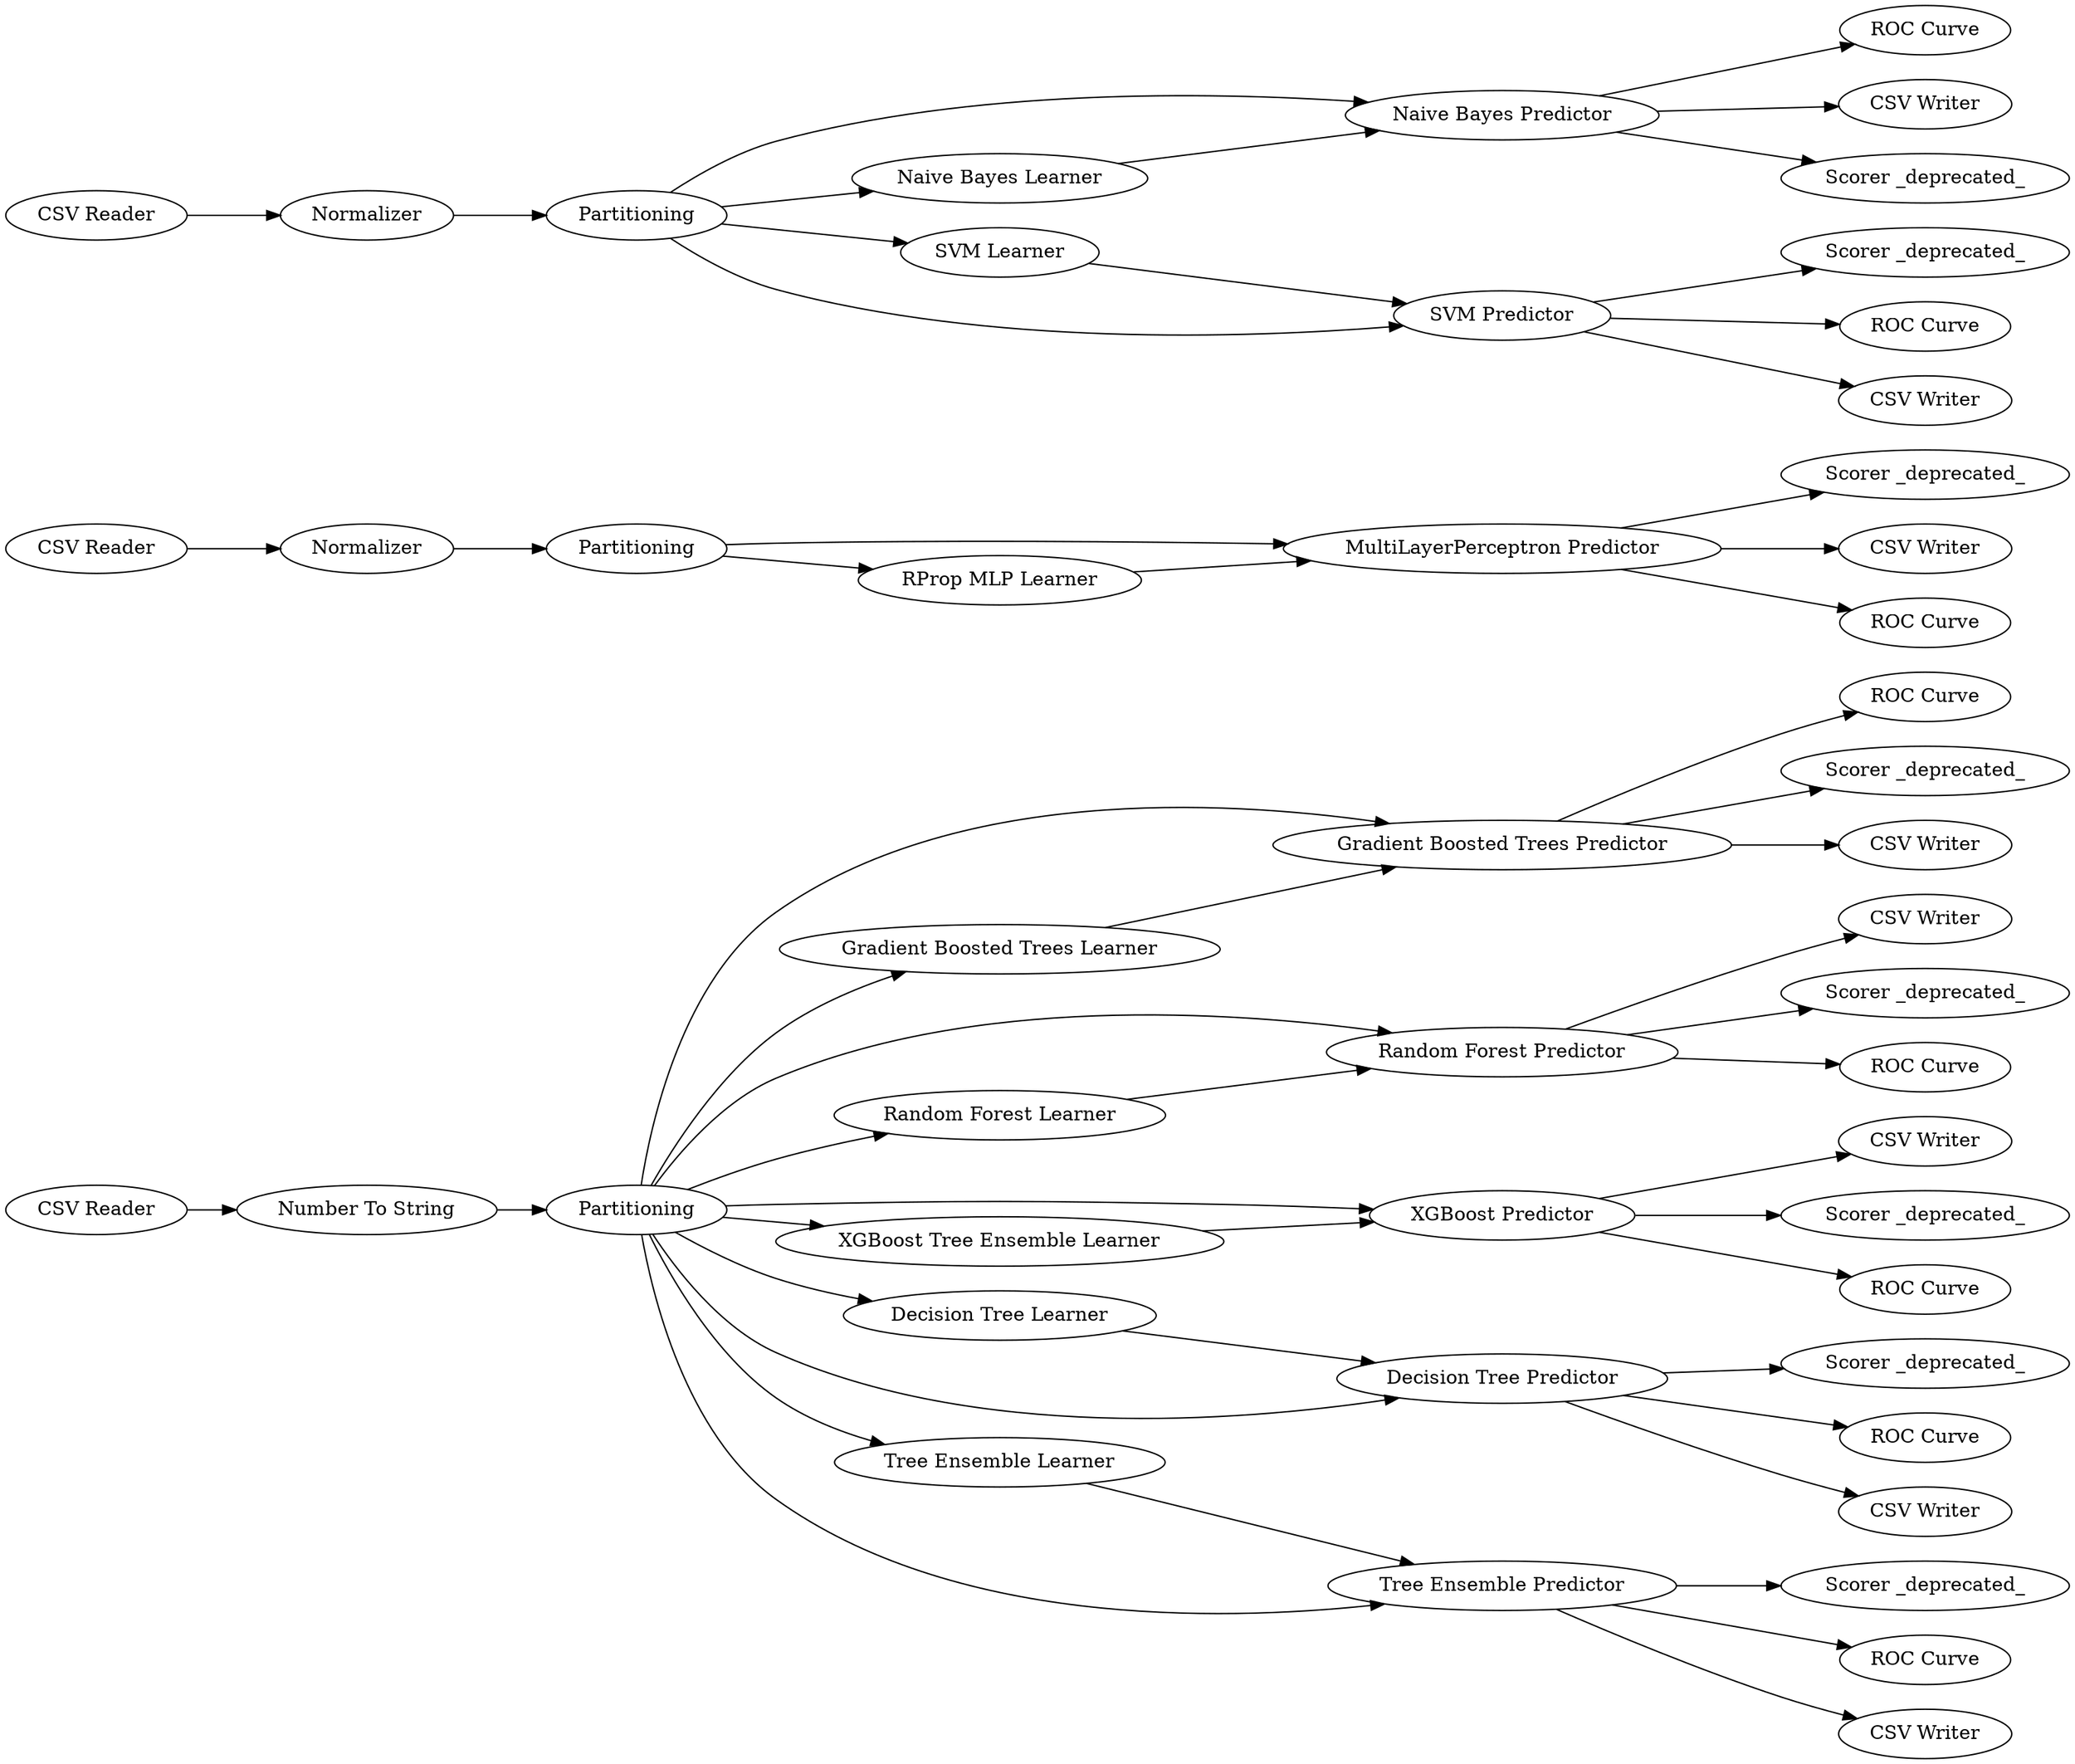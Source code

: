digraph {
	"-1591438748574713463_382" [label="Gradient Boosted Trees Predictor"]
	"-1591438748574713463_428" [label="MultiLayerPerceptron Predictor"]
	"-1591438748574713463_387" [label="Scorer _deprecated_"]
	"-1591438748574713463_426" [label="CSV Writer"]
	"-1591438748574713463_434" [label="Naive Bayes Predictor"]
	"-1591438748574713463_386" [label="ROC Curve"]
	"-1591438748574713463_367" [label="Random Forest Predictor"]
	"-1591438748574713463_440" [label="Scorer _deprecated_"]
	"-1591438748574713463_380" [label="Number To String"]
	"-1591438748574713463_433" [label="Naive Bayes Learner"]
	"-1591438748574713463_451" [label="CSV Reader"]
	"-1591438748574713463_443" [label="Scorer _deprecated_"]
	"-1591438748574713463_384" [label="Scorer _deprecated_"]
	"-1591438748574713463_392" [label="XGBoost Predictor"]
	"-1591438748574713463_445" [label="ROC Curve"]
	"-1591438748574713463_453" [label="ROC Curve"]
	"-1591438748574713463_410" [label="CSV Writer"]
	"-1591438748574713463_431" [label="SVM Learner"]
	"-1591438748574713463_370" [label="XGBoost Tree Ensemble Learner"]
	"-1591438748574713463_425" [label="CSV Writer"]
	"-1591438748574713463_436" [label="Scorer _deprecated_"]
	"-1591438748574713463_383" [label="Gradient Boosted Trees Learner"]
	"-1591438748574713463_427" [label="RProp MLP Learner"]
	"-1591438748574713463_449" [label="CSV Reader"]
	"-1591438748574713463_381" [label=Partitioning]
	"-1591438748574713463_388" [label="ROC Curve"]
	"-1591438748574713463_429" [label="Decision Tree Learner"]
	"-1591438748574713463_447" [label=Normalizer]
	"-1591438748574713463_366" [label="Random Forest Learner"]
	"-1591438748574713463_368" [label="Tree Ensemble Learner"]
	"-1591438748574713463_452" [label=Partitioning]
	"-1591438748574713463_369" [label="Tree Ensemble Predictor"]
	"-1591438748574713463_454" [label="ROC Curve"]
	"-1591438748574713463_437" [label="CSV Writer"]
	"-1591438748574713463_379" [label="CSV Reader"]
	"-1591438748574713463_385" [label="ROC Curve"]
	"-1591438748574713463_444" [label="CSV Writer"]
	"-1591438748574713463_389" [label="Scorer _deprecated_"]
	"-1591438748574713463_441" [label="CSV Writer"]
	"-1591438748574713463_448" [label=Partitioning]
	"-1591438748574713463_450" [label=Normalizer]
	"-1591438748574713463_390" [label="Scorer _deprecated_"]
	"-1591438748574713463_424" [label="CSV Writer"]
	"-1591438748574713463_393" [label="ROC Curve"]
	"-1591438748574713463_446" [label="Scorer _deprecated_"]
	"-1591438748574713463_432" [label="SVM Predictor"]
	"-1591438748574713463_430" [label="Decision Tree Predictor"]
	"-1591438748574713463_435" [label="ROC Curve"]
	"-1591438748574713463_438" [label="CSV Writer"]
	"-1591438748574713463_381" -> "-1591438748574713463_366"
	"-1591438748574713463_452" -> "-1591438748574713463_434"
	"-1591438748574713463_382" -> "-1591438748574713463_424"
	"-1591438748574713463_430" -> "-1591438748574713463_440"
	"-1591438748574713463_449" -> "-1591438748574713463_447"
	"-1591438748574713463_366" -> "-1591438748574713463_367"
	"-1591438748574713463_383" -> "-1591438748574713463_382"
	"-1591438748574713463_381" -> "-1591438748574713463_383"
	"-1591438748574713463_381" -> "-1591438748574713463_367"
	"-1591438748574713463_451" -> "-1591438748574713463_450"
	"-1591438748574713463_367" -> "-1591438748574713463_426"
	"-1591438748574713463_381" -> "-1591438748574713463_392"
	"-1591438748574713463_381" -> "-1591438748574713463_370"
	"-1591438748574713463_392" -> "-1591438748574713463_410"
	"-1591438748574713463_379" -> "-1591438748574713463_380"
	"-1591438748574713463_447" -> "-1591438748574713463_448"
	"-1591438748574713463_392" -> "-1591438748574713463_390"
	"-1591438748574713463_434" -> "-1591438748574713463_445"
	"-1591438748574713463_382" -> "-1591438748574713463_389"
	"-1591438748574713463_381" -> "-1591438748574713463_430"
	"-1591438748574713463_369" -> "-1591438748574713463_425"
	"-1591438748574713463_432" -> "-1591438748574713463_441"
	"-1591438748574713463_432" -> "-1591438748574713463_454"
	"-1591438748574713463_452" -> "-1591438748574713463_432"
	"-1591438748574713463_367" -> "-1591438748574713463_385"
	"-1591438748574713463_432" -> "-1591438748574713463_443"
	"-1591438748574713463_382" -> "-1591438748574713463_388"
	"-1591438748574713463_381" -> "-1591438748574713463_429"
	"-1591438748574713463_448" -> "-1591438748574713463_428"
	"-1591438748574713463_434" -> "-1591438748574713463_446"
	"-1591438748574713463_381" -> "-1591438748574713463_382"
	"-1591438748574713463_428" -> "-1591438748574713463_437"
	"-1591438748574713463_434" -> "-1591438748574713463_444"
	"-1591438748574713463_381" -> "-1591438748574713463_368"
	"-1591438748574713463_450" -> "-1591438748574713463_452"
	"-1591438748574713463_429" -> "-1591438748574713463_430"
	"-1591438748574713463_370" -> "-1591438748574713463_392"
	"-1591438748574713463_368" -> "-1591438748574713463_369"
	"-1591438748574713463_433" -> "-1591438748574713463_434"
	"-1591438748574713463_431" -> "-1591438748574713463_432"
	"-1591438748574713463_428" -> "-1591438748574713463_436"
	"-1591438748574713463_367" -> "-1591438748574713463_384"
	"-1591438748574713463_381" -> "-1591438748574713463_369"
	"-1591438748574713463_392" -> "-1591438748574713463_393"
	"-1591438748574713463_380" -> "-1591438748574713463_381"
	"-1591438748574713463_369" -> "-1591438748574713463_387"
	"-1591438748574713463_427" -> "-1591438748574713463_428"
	"-1591438748574713463_452" -> "-1591438748574713463_433"
	"-1591438748574713463_428" -> "-1591438748574713463_435"
	"-1591438748574713463_369" -> "-1591438748574713463_386"
	"-1591438748574713463_452" -> "-1591438748574713463_431"
	"-1591438748574713463_430" -> "-1591438748574713463_438"
	"-1591438748574713463_448" -> "-1591438748574713463_427"
	"-1591438748574713463_430" -> "-1591438748574713463_453"
	rankdir=LR
}
